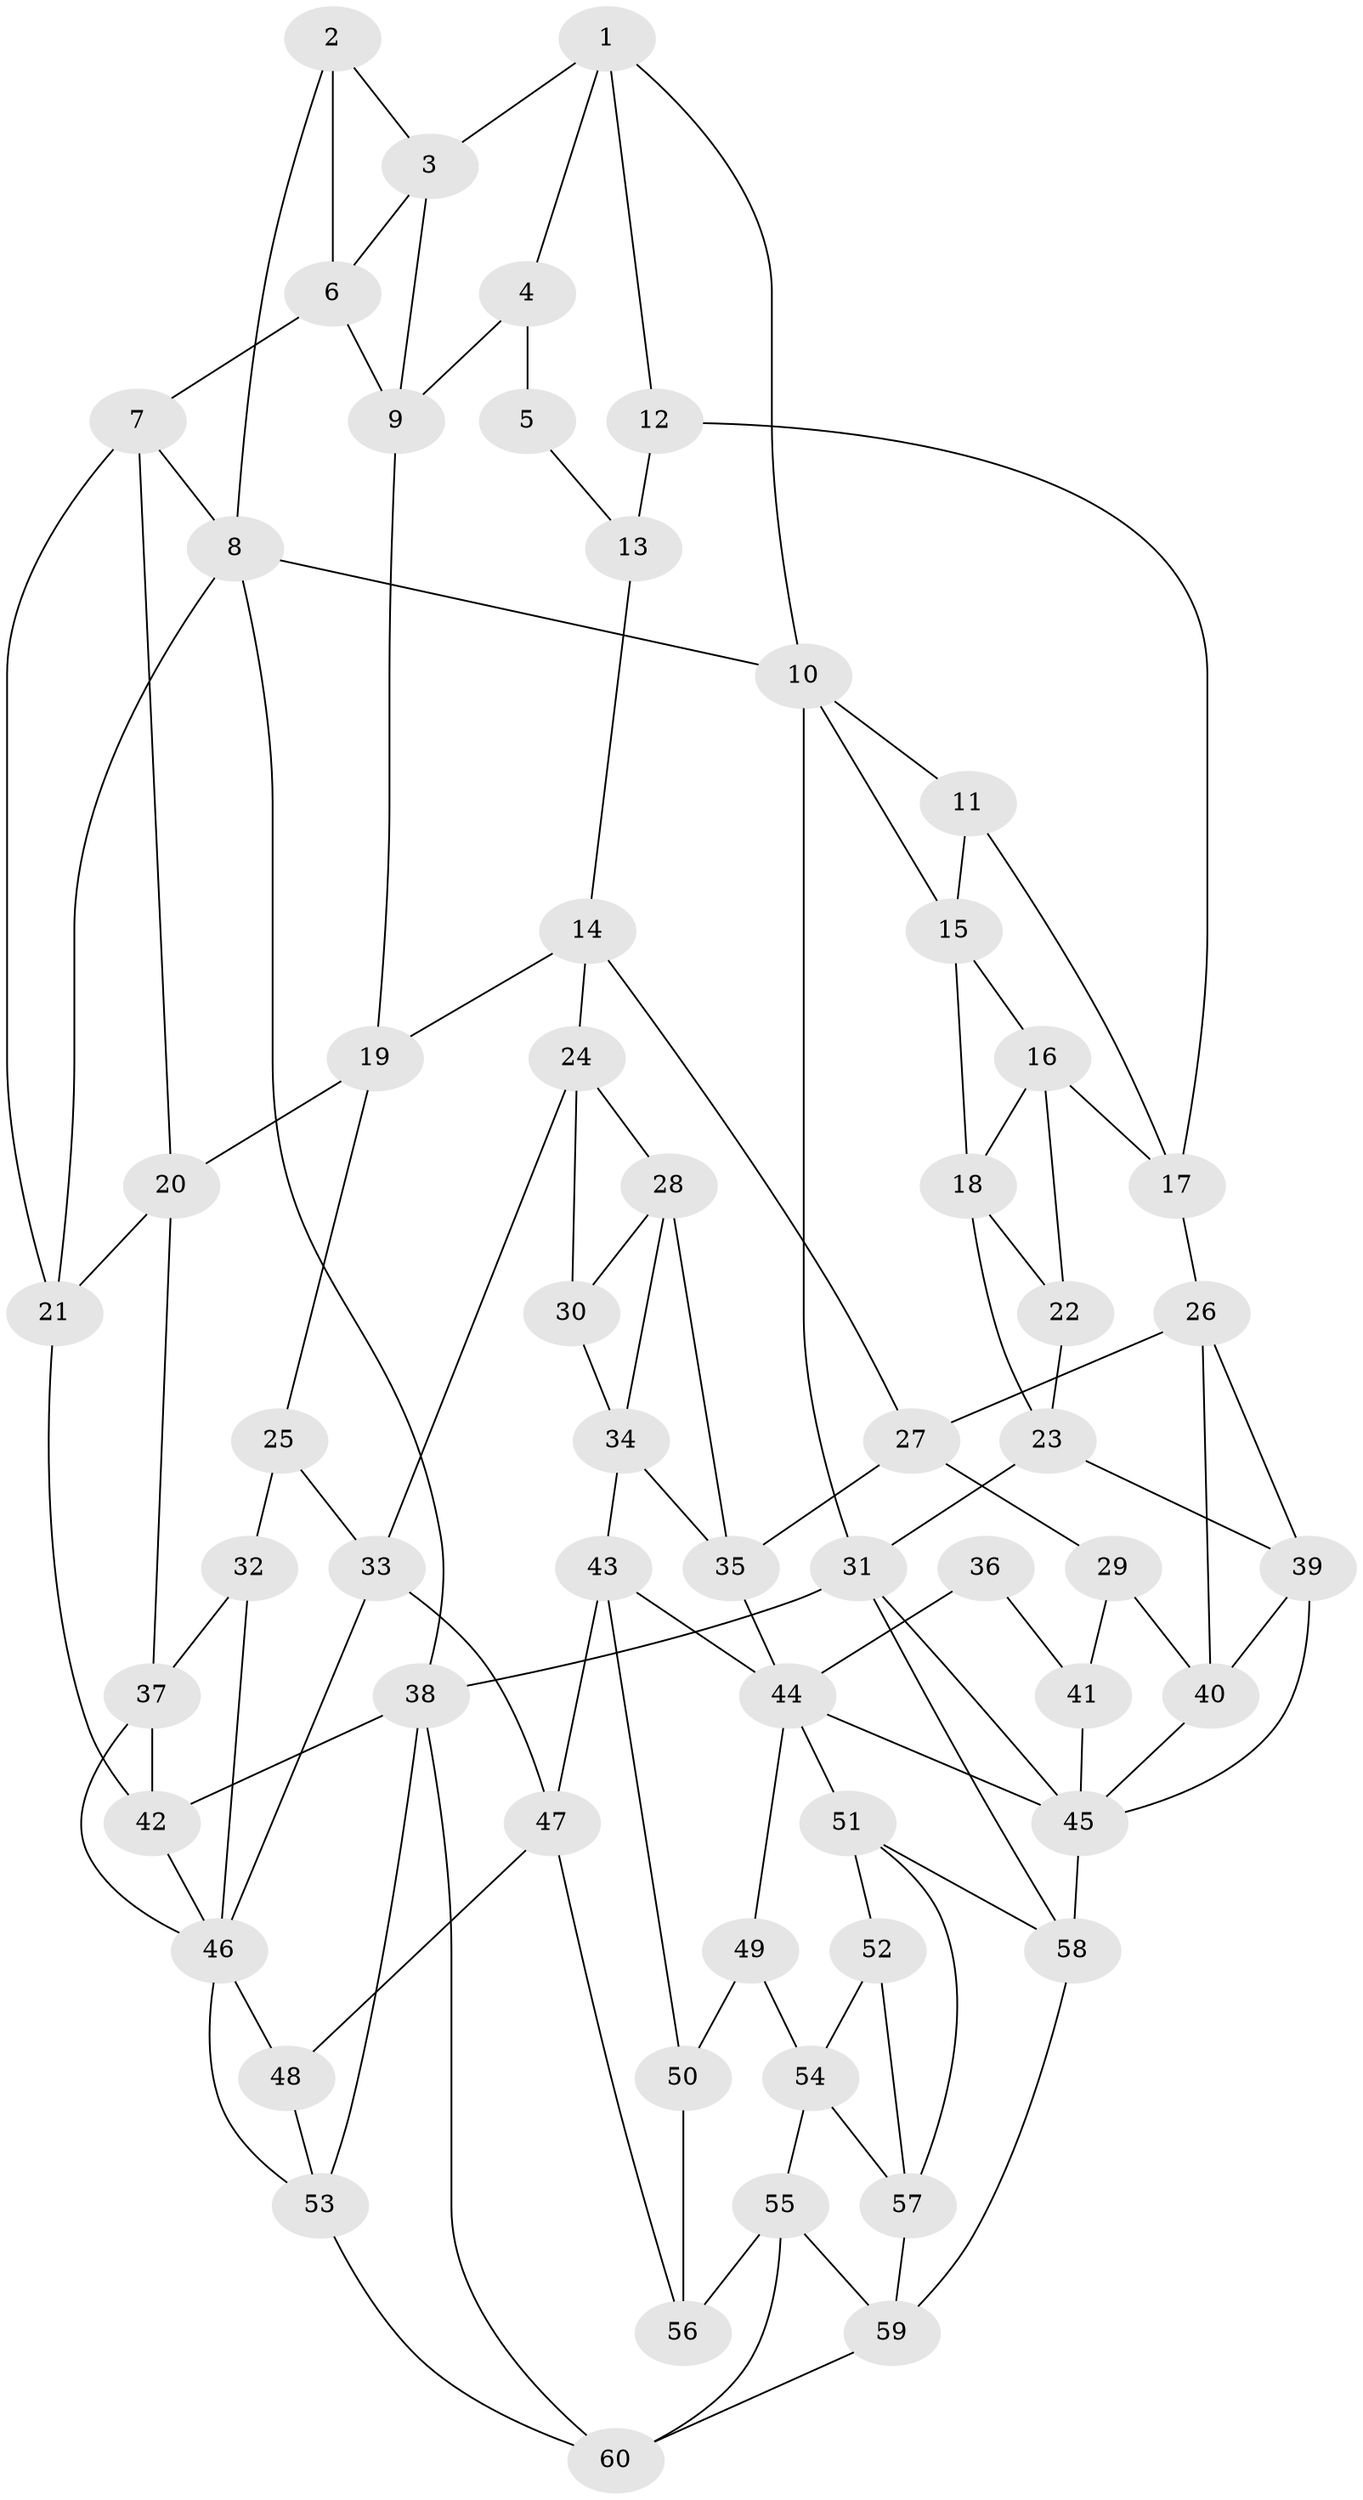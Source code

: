 // original degree distribution, {3: 0.025, 4: 0.26666666666666666, 6: 0.26666666666666666, 5: 0.44166666666666665}
// Generated by graph-tools (version 1.1) at 2025/27/03/09/25 03:27:04]
// undirected, 60 vertices, 115 edges
graph export_dot {
graph [start="1"]
  node [color=gray90,style=filled];
  1;
  2;
  3;
  4;
  5;
  6;
  7;
  8;
  9;
  10;
  11;
  12;
  13;
  14;
  15;
  16;
  17;
  18;
  19;
  20;
  21;
  22;
  23;
  24;
  25;
  26;
  27;
  28;
  29;
  30;
  31;
  32;
  33;
  34;
  35;
  36;
  37;
  38;
  39;
  40;
  41;
  42;
  43;
  44;
  45;
  46;
  47;
  48;
  49;
  50;
  51;
  52;
  53;
  54;
  55;
  56;
  57;
  58;
  59;
  60;
  1 -- 3 [weight=1.0];
  1 -- 4 [weight=1.0];
  1 -- 10 [weight=1.0];
  1 -- 12 [weight=1.0];
  2 -- 3 [weight=1.0];
  2 -- 6 [weight=1.0];
  2 -- 8 [weight=1.0];
  3 -- 6 [weight=1.0];
  3 -- 9 [weight=1.0];
  4 -- 5 [weight=2.0];
  4 -- 9 [weight=1.0];
  5 -- 13 [weight=1.0];
  6 -- 7 [weight=1.0];
  6 -- 9 [weight=1.0];
  7 -- 8 [weight=1.0];
  7 -- 20 [weight=1.0];
  7 -- 21 [weight=1.0];
  8 -- 10 [weight=1.0];
  8 -- 21 [weight=1.0];
  8 -- 38 [weight=1.0];
  9 -- 19 [weight=1.0];
  10 -- 11 [weight=1.0];
  10 -- 15 [weight=1.0];
  10 -- 31 [weight=1.0];
  11 -- 15 [weight=1.0];
  11 -- 17 [weight=1.0];
  12 -- 13 [weight=2.0];
  12 -- 17 [weight=1.0];
  13 -- 14 [weight=1.0];
  14 -- 19 [weight=1.0];
  14 -- 24 [weight=1.0];
  14 -- 27 [weight=1.0];
  15 -- 16 [weight=1.0];
  15 -- 18 [weight=1.0];
  16 -- 17 [weight=1.0];
  16 -- 18 [weight=1.0];
  16 -- 22 [weight=1.0];
  17 -- 26 [weight=1.0];
  18 -- 22 [weight=1.0];
  18 -- 23 [weight=1.0];
  19 -- 20 [weight=1.0];
  19 -- 25 [weight=1.0];
  20 -- 21 [weight=1.0];
  20 -- 37 [weight=1.0];
  21 -- 42 [weight=1.0];
  22 -- 23 [weight=1.0];
  23 -- 31 [weight=1.0];
  23 -- 39 [weight=1.0];
  24 -- 28 [weight=1.0];
  24 -- 30 [weight=1.0];
  24 -- 33 [weight=1.0];
  25 -- 32 [weight=2.0];
  25 -- 33 [weight=1.0];
  26 -- 27 [weight=1.0];
  26 -- 39 [weight=1.0];
  26 -- 40 [weight=1.0];
  27 -- 29 [weight=1.0];
  27 -- 35 [weight=1.0];
  28 -- 30 [weight=1.0];
  28 -- 34 [weight=1.0];
  28 -- 35 [weight=1.0];
  29 -- 40 [weight=1.0];
  29 -- 41 [weight=1.0];
  30 -- 34 [weight=1.0];
  31 -- 38 [weight=1.0];
  31 -- 45 [weight=1.0];
  31 -- 58 [weight=1.0];
  32 -- 37 [weight=1.0];
  32 -- 46 [weight=1.0];
  33 -- 46 [weight=1.0];
  33 -- 47 [weight=1.0];
  34 -- 35 [weight=1.0];
  34 -- 43 [weight=1.0];
  35 -- 44 [weight=1.0];
  36 -- 41 [weight=2.0];
  36 -- 44 [weight=1.0];
  37 -- 42 [weight=1.0];
  37 -- 46 [weight=1.0];
  38 -- 42 [weight=1.0];
  38 -- 53 [weight=1.0];
  38 -- 60 [weight=1.0];
  39 -- 40 [weight=1.0];
  39 -- 45 [weight=1.0];
  40 -- 45 [weight=1.0];
  41 -- 45 [weight=1.0];
  42 -- 46 [weight=1.0];
  43 -- 44 [weight=1.0];
  43 -- 47 [weight=1.0];
  43 -- 50 [weight=1.0];
  44 -- 45 [weight=1.0];
  44 -- 49 [weight=1.0];
  44 -- 51 [weight=1.0];
  45 -- 58 [weight=1.0];
  46 -- 48 [weight=1.0];
  46 -- 53 [weight=1.0];
  47 -- 48 [weight=1.0];
  47 -- 56 [weight=1.0];
  48 -- 53 [weight=1.0];
  49 -- 50 [weight=1.0];
  49 -- 54 [weight=1.0];
  50 -- 56 [weight=2.0];
  51 -- 52 [weight=1.0];
  51 -- 57 [weight=1.0];
  51 -- 58 [weight=1.0];
  52 -- 54 [weight=1.0];
  52 -- 57 [weight=1.0];
  53 -- 60 [weight=1.0];
  54 -- 55 [weight=1.0];
  54 -- 57 [weight=1.0];
  55 -- 56 [weight=1.0];
  55 -- 59 [weight=1.0];
  55 -- 60 [weight=1.0];
  57 -- 59 [weight=1.0];
  58 -- 59 [weight=1.0];
  59 -- 60 [weight=1.0];
}
